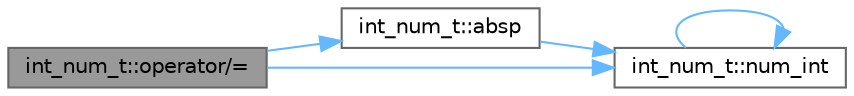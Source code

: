digraph "int_num_t::operator/="
{
 // INTERACTIVE_SVG=YES
 // LATEX_PDF_SIZE
  bgcolor="transparent";
  edge [fontname=Helvetica,fontsize=10,labelfontname=Helvetica,labelfontsize=10];
  node [fontname=Helvetica,fontsize=10,shape=box,height=0.2,width=0.4];
  rankdir="LR";
  Node1 [label="int_num_t::operator/=",height=0.2,width=0.4,color="gray40", fillcolor="grey60", style="filled", fontcolor="black",tooltip=" "];
  Node1 -> Node2 [color="steelblue1",style="solid"];
  Node2 [label="int_num_t::absp",height=0.2,width=0.4,color="grey40", fillcolor="white", style="filled",URL="$structint__num__t.html#acf8be3251610cf7365b5a7ae48dfa001",tooltip=" "];
  Node2 -> Node3 [color="steelblue1",style="solid"];
  Node3 [label="int_num_t::num_int",height=0.2,width=0.4,color="grey40", fillcolor="white", style="filled",URL="$structint__num__t.html#ae209e7a115353db1633459a602d24e0b",tooltip=" "];
  Node3 -> Node3 [color="steelblue1",style="solid"];
  Node1 -> Node3 [color="steelblue1",style="solid"];
}

